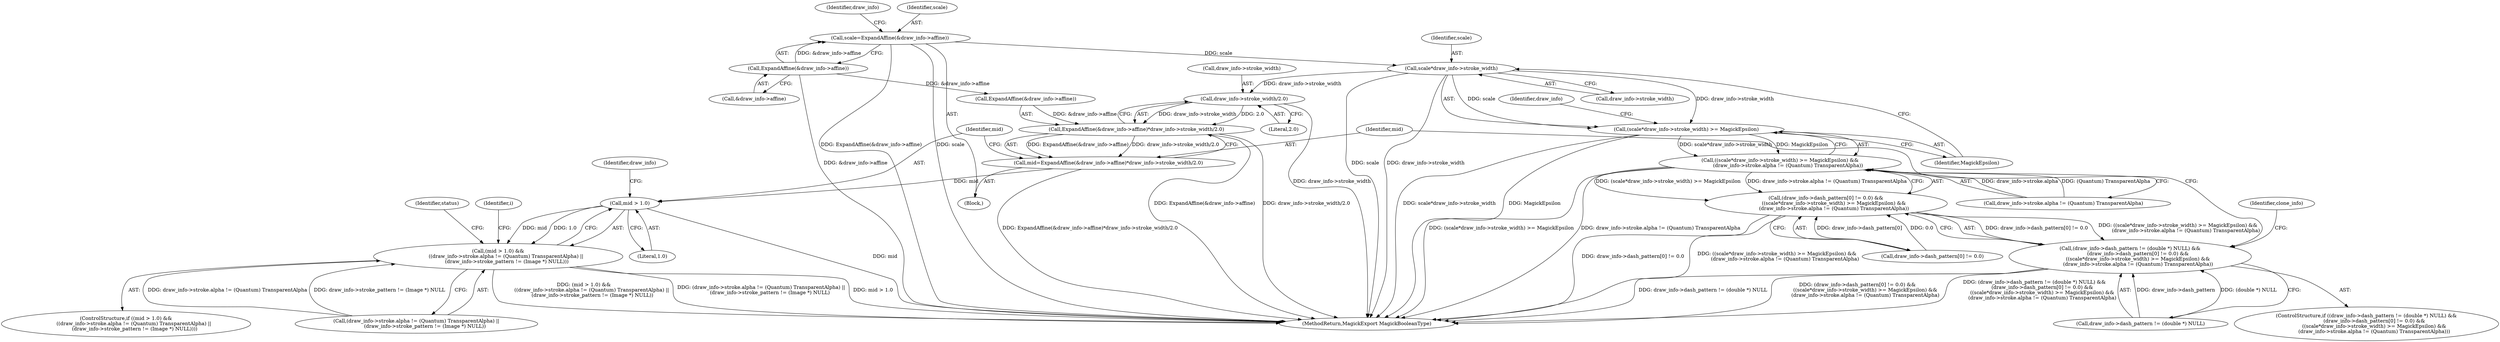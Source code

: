 digraph "0_ImageMagick_726812fa2fa7ce16bcf58f6e115f65427a1c0950_2@pointer" {
"1001370" [label="(Call,scale*draw_info->stroke_width)"];
"1001344" [label="(Call,scale=ExpandAffine(&draw_info->affine))"];
"1001346" [label="(Call,ExpandAffine(&draw_info->affine))"];
"1001369" [label="(Call,(scale*draw_info->stroke_width) >= MagickEpsilon)"];
"1001368" [label="(Call,((scale*draw_info->stroke_width) >= MagickEpsilon) &&\n          (draw_info->stroke.alpha != (Quantum) TransparentAlpha))"];
"1001360" [label="(Call,(draw_info->dash_pattern[0] != 0.0) &&\n          ((scale*draw_info->stroke_width) >= MagickEpsilon) &&\n          (draw_info->stroke.alpha != (Quantum) TransparentAlpha))"];
"1001352" [label="(Call,(draw_info->dash_pattern != (double *) NULL) &&\n          (draw_info->dash_pattern[0] != 0.0) &&\n          ((scale*draw_info->stroke_width) >= MagickEpsilon) &&\n          (draw_info->stroke.alpha != (Quantum) TransparentAlpha))"];
"1001434" [label="(Call,draw_info->stroke_width/2.0)"];
"1001428" [label="(Call,ExpandAffine(&draw_info->affine)*draw_info->stroke_width/2.0)"];
"1001426" [label="(Call,mid=ExpandAffine(&draw_info->affine)*draw_info->stroke_width/2.0)"];
"1001441" [label="(Call,mid > 1.0)"];
"1001440" [label="(Call,(mid > 1.0) &&\n          ((draw_info->stroke.alpha != (Quantum) TransparentAlpha) ||\n           (draw_info->stroke_pattern != (Image *) NULL)))"];
"1001429" [label="(Call,ExpandAffine(&draw_info->affine))"];
"1001379" [label="(Identifier,draw_info)"];
"1001372" [label="(Call,draw_info->stroke_width)"];
"1001346" [label="(Call,ExpandAffine(&draw_info->affine))"];
"1001369" [label="(Call,(scale*draw_info->stroke_width) >= MagickEpsilon)"];
"1001355" [label="(Identifier,draw_info)"];
"1001465" [label="(Identifier,i)"];
"1001334" [label="(Block,)"];
"1001440" [label="(Call,(mid > 1.0) &&\n          ((draw_info->stroke.alpha != (Quantum) TransparentAlpha) ||\n           (draw_info->stroke_pattern != (Image *) NULL)))"];
"1001442" [label="(Identifier,mid)"];
"1001448" [label="(Identifier,draw_info)"];
"1001371" [label="(Identifier,scale)"];
"1001441" [label="(Call,mid > 1.0)"];
"1001435" [label="(Call,draw_info->stroke_width)"];
"1001434" [label="(Call,draw_info->stroke_width/2.0)"];
"1001345" [label="(Identifier,scale)"];
"1001427" [label="(Identifier,mid)"];
"1001599" [label="(Identifier,status)"];
"1001352" [label="(Call,(draw_info->dash_pattern != (double *) NULL) &&\n          (draw_info->dash_pattern[0] != 0.0) &&\n          ((scale*draw_info->stroke_width) >= MagickEpsilon) &&\n          (draw_info->stroke.alpha != (Quantum) TransparentAlpha))"];
"1001426" [label="(Call,mid=ExpandAffine(&draw_info->affine)*draw_info->stroke_width/2.0)"];
"1001439" [label="(ControlStructure,if ((mid > 1.0) &&\n          ((draw_info->stroke.alpha != (Quantum) TransparentAlpha) ||\n           (draw_info->stroke_pattern != (Image *) NULL))))"];
"1001344" [label="(Call,scale=ExpandAffine(&draw_info->affine))"];
"1001361" [label="(Call,draw_info->dash_pattern[0] != 0.0)"];
"1001351" [label="(ControlStructure,if ((draw_info->dash_pattern != (double *) NULL) &&\n          (draw_info->dash_pattern[0] != 0.0) &&\n          ((scale*draw_info->stroke_width) >= MagickEpsilon) &&\n          (draw_info->stroke.alpha != (Quantum) TransparentAlpha)))"];
"1001438" [label="(Literal,2.0)"];
"1001376" [label="(Call,draw_info->stroke.alpha != (Quantum) TransparentAlpha)"];
"1001629" [label="(MethodReturn,MagickExport MagickBooleanType)"];
"1001360" [label="(Call,(draw_info->dash_pattern[0] != 0.0) &&\n          ((scale*draw_info->stroke_width) >= MagickEpsilon) &&\n          (draw_info->stroke.alpha != (Quantum) TransparentAlpha))"];
"1001347" [label="(Call,&draw_info->affine)"];
"1001370" [label="(Call,scale*draw_info->stroke_width)"];
"1001444" [label="(Call,(draw_info->stroke.alpha != (Quantum) TransparentAlpha) ||\n           (draw_info->stroke_pattern != (Image *) NULL))"];
"1001428" [label="(Call,ExpandAffine(&draw_info->affine)*draw_info->stroke_width/2.0)"];
"1001375" [label="(Identifier,MagickEpsilon)"];
"1001443" [label="(Literal,1.0)"];
"1001368" [label="(Call,((scale*draw_info->stroke_width) >= MagickEpsilon) &&\n          (draw_info->stroke.alpha != (Quantum) TransparentAlpha))"];
"1001353" [label="(Call,draw_info->dash_pattern != (double *) NULL)"];
"1001387" [label="(Identifier,clone_info)"];
"1001370" -> "1001369"  [label="AST: "];
"1001370" -> "1001372"  [label="CFG: "];
"1001371" -> "1001370"  [label="AST: "];
"1001372" -> "1001370"  [label="AST: "];
"1001375" -> "1001370"  [label="CFG: "];
"1001370" -> "1001629"  [label="DDG: scale"];
"1001370" -> "1001629"  [label="DDG: draw_info->stroke_width"];
"1001370" -> "1001369"  [label="DDG: scale"];
"1001370" -> "1001369"  [label="DDG: draw_info->stroke_width"];
"1001344" -> "1001370"  [label="DDG: scale"];
"1001370" -> "1001434"  [label="DDG: draw_info->stroke_width"];
"1001344" -> "1001334"  [label="AST: "];
"1001344" -> "1001346"  [label="CFG: "];
"1001345" -> "1001344"  [label="AST: "];
"1001346" -> "1001344"  [label="AST: "];
"1001355" -> "1001344"  [label="CFG: "];
"1001344" -> "1001629"  [label="DDG: ExpandAffine(&draw_info->affine)"];
"1001344" -> "1001629"  [label="DDG: scale"];
"1001346" -> "1001344"  [label="DDG: &draw_info->affine"];
"1001346" -> "1001347"  [label="CFG: "];
"1001347" -> "1001346"  [label="AST: "];
"1001346" -> "1001629"  [label="DDG: &draw_info->affine"];
"1001346" -> "1001429"  [label="DDG: &draw_info->affine"];
"1001369" -> "1001368"  [label="AST: "];
"1001369" -> "1001375"  [label="CFG: "];
"1001375" -> "1001369"  [label="AST: "];
"1001379" -> "1001369"  [label="CFG: "];
"1001368" -> "1001369"  [label="CFG: "];
"1001369" -> "1001629"  [label="DDG: MagickEpsilon"];
"1001369" -> "1001629"  [label="DDG: scale*draw_info->stroke_width"];
"1001369" -> "1001368"  [label="DDG: scale*draw_info->stroke_width"];
"1001369" -> "1001368"  [label="DDG: MagickEpsilon"];
"1001368" -> "1001360"  [label="AST: "];
"1001368" -> "1001376"  [label="CFG: "];
"1001376" -> "1001368"  [label="AST: "];
"1001360" -> "1001368"  [label="CFG: "];
"1001368" -> "1001629"  [label="DDG: draw_info->stroke.alpha != (Quantum) TransparentAlpha"];
"1001368" -> "1001629"  [label="DDG: (scale*draw_info->stroke_width) >= MagickEpsilon"];
"1001368" -> "1001360"  [label="DDG: (scale*draw_info->stroke_width) >= MagickEpsilon"];
"1001368" -> "1001360"  [label="DDG: draw_info->stroke.alpha != (Quantum) TransparentAlpha"];
"1001376" -> "1001368"  [label="DDG: draw_info->stroke.alpha"];
"1001376" -> "1001368"  [label="DDG: (Quantum) TransparentAlpha"];
"1001360" -> "1001352"  [label="AST: "];
"1001360" -> "1001361"  [label="CFG: "];
"1001361" -> "1001360"  [label="AST: "];
"1001352" -> "1001360"  [label="CFG: "];
"1001360" -> "1001629"  [label="DDG: draw_info->dash_pattern[0] != 0.0"];
"1001360" -> "1001629"  [label="DDG: ((scale*draw_info->stroke_width) >= MagickEpsilon) &&\n          (draw_info->stroke.alpha != (Quantum) TransparentAlpha)"];
"1001360" -> "1001352"  [label="DDG: draw_info->dash_pattern[0] != 0.0"];
"1001360" -> "1001352"  [label="DDG: ((scale*draw_info->stroke_width) >= MagickEpsilon) &&\n          (draw_info->stroke.alpha != (Quantum) TransparentAlpha)"];
"1001361" -> "1001360"  [label="DDG: draw_info->dash_pattern[0]"];
"1001361" -> "1001360"  [label="DDG: 0.0"];
"1001352" -> "1001351"  [label="AST: "];
"1001352" -> "1001353"  [label="CFG: "];
"1001353" -> "1001352"  [label="AST: "];
"1001387" -> "1001352"  [label="CFG: "];
"1001427" -> "1001352"  [label="CFG: "];
"1001352" -> "1001629"  [label="DDG: draw_info->dash_pattern != (double *) NULL"];
"1001352" -> "1001629"  [label="DDG: (draw_info->dash_pattern[0] != 0.0) &&\n          ((scale*draw_info->stroke_width) >= MagickEpsilon) &&\n          (draw_info->stroke.alpha != (Quantum) TransparentAlpha)"];
"1001352" -> "1001629"  [label="DDG: (draw_info->dash_pattern != (double *) NULL) &&\n          (draw_info->dash_pattern[0] != 0.0) &&\n          ((scale*draw_info->stroke_width) >= MagickEpsilon) &&\n          (draw_info->stroke.alpha != (Quantum) TransparentAlpha)"];
"1001353" -> "1001352"  [label="DDG: draw_info->dash_pattern"];
"1001353" -> "1001352"  [label="DDG: (double *) NULL"];
"1001434" -> "1001428"  [label="AST: "];
"1001434" -> "1001438"  [label="CFG: "];
"1001435" -> "1001434"  [label="AST: "];
"1001438" -> "1001434"  [label="AST: "];
"1001428" -> "1001434"  [label="CFG: "];
"1001434" -> "1001629"  [label="DDG: draw_info->stroke_width"];
"1001434" -> "1001428"  [label="DDG: draw_info->stroke_width"];
"1001434" -> "1001428"  [label="DDG: 2.0"];
"1001428" -> "1001426"  [label="AST: "];
"1001429" -> "1001428"  [label="AST: "];
"1001426" -> "1001428"  [label="CFG: "];
"1001428" -> "1001629"  [label="DDG: ExpandAffine(&draw_info->affine)"];
"1001428" -> "1001629"  [label="DDG: draw_info->stroke_width/2.0"];
"1001428" -> "1001426"  [label="DDG: ExpandAffine(&draw_info->affine)"];
"1001428" -> "1001426"  [label="DDG: draw_info->stroke_width/2.0"];
"1001429" -> "1001428"  [label="DDG: &draw_info->affine"];
"1001426" -> "1001334"  [label="AST: "];
"1001427" -> "1001426"  [label="AST: "];
"1001442" -> "1001426"  [label="CFG: "];
"1001426" -> "1001629"  [label="DDG: ExpandAffine(&draw_info->affine)*draw_info->stroke_width/2.0"];
"1001426" -> "1001441"  [label="DDG: mid"];
"1001441" -> "1001440"  [label="AST: "];
"1001441" -> "1001443"  [label="CFG: "];
"1001442" -> "1001441"  [label="AST: "];
"1001443" -> "1001441"  [label="AST: "];
"1001448" -> "1001441"  [label="CFG: "];
"1001440" -> "1001441"  [label="CFG: "];
"1001441" -> "1001629"  [label="DDG: mid"];
"1001441" -> "1001440"  [label="DDG: mid"];
"1001441" -> "1001440"  [label="DDG: 1.0"];
"1001440" -> "1001439"  [label="AST: "];
"1001440" -> "1001444"  [label="CFG: "];
"1001444" -> "1001440"  [label="AST: "];
"1001465" -> "1001440"  [label="CFG: "];
"1001599" -> "1001440"  [label="CFG: "];
"1001440" -> "1001629"  [label="DDG: (mid > 1.0) &&\n          ((draw_info->stroke.alpha != (Quantum) TransparentAlpha) ||\n           (draw_info->stroke_pattern != (Image *) NULL))"];
"1001440" -> "1001629"  [label="DDG: (draw_info->stroke.alpha != (Quantum) TransparentAlpha) ||\n           (draw_info->stroke_pattern != (Image *) NULL)"];
"1001440" -> "1001629"  [label="DDG: mid > 1.0"];
"1001444" -> "1001440"  [label="DDG: draw_info->stroke.alpha != (Quantum) TransparentAlpha"];
"1001444" -> "1001440"  [label="DDG: draw_info->stroke_pattern != (Image *) NULL"];
}
